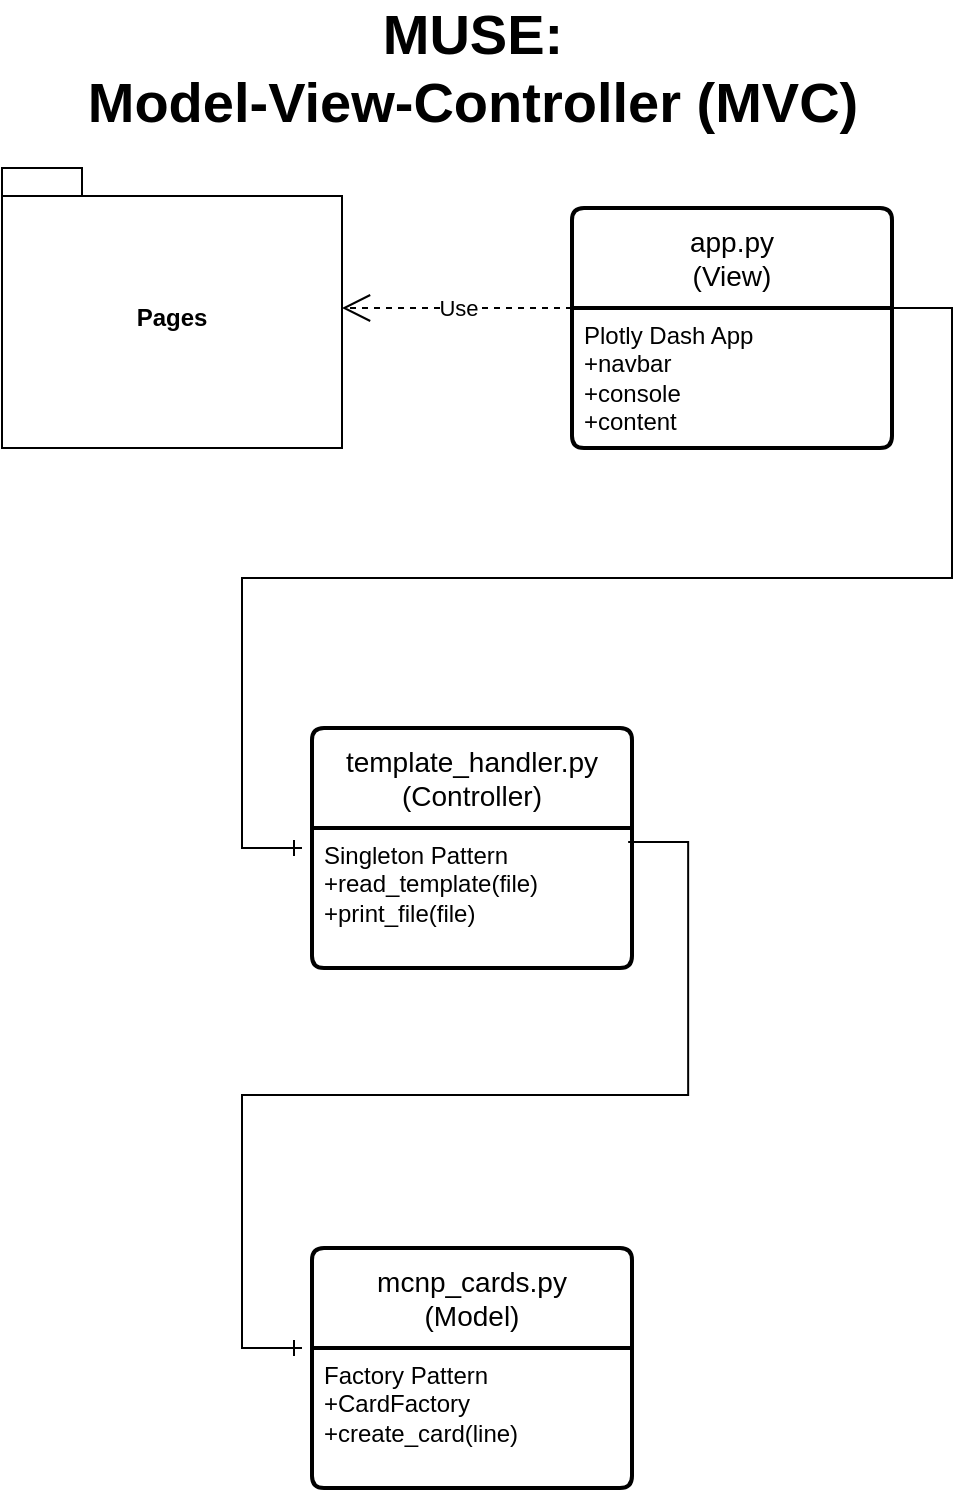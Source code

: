 <mxfile version="21.6.2" type="device">
  <diagram id="R2lEEEUBdFMjLlhIrx00" name="Page-1">
    <mxGraphModel dx="1434" dy="764" grid="1" gridSize="10" guides="1" tooltips="1" connect="1" arrows="1" fold="1" page="1" pageScale="1" pageWidth="850" pageHeight="1100" math="0" shadow="0" extFonts="Permanent Marker^https://fonts.googleapis.com/css?family=Permanent+Marker">
      <root>
        <mxCell id="0" />
        <mxCell id="1" parent="0" />
        <mxCell id="fxwZcj2PUqoYgcduFll7-1" value="app.py&lt;br&gt;(View)" style="swimlane;childLayout=stackLayout;horizontal=1;startSize=50;horizontalStack=0;rounded=1;fontSize=14;fontStyle=0;strokeWidth=2;resizeParent=0;resizeLast=1;shadow=0;dashed=0;align=center;arcSize=4;whiteSpace=wrap;html=1;" parent="1" vertex="1">
          <mxGeometry x="475" y="140" width="160" height="120" as="geometry">
            <mxRectangle x="345" y="200" width="80" height="50" as="alternateBounds" />
          </mxGeometry>
        </mxCell>
        <mxCell id="fxwZcj2PUqoYgcduFll7-2" value="Plotly Dash App&lt;br&gt;+navbar&lt;br&gt;+console&lt;br&gt;+content" style="align=left;strokeColor=none;fillColor=none;spacingLeft=4;fontSize=12;verticalAlign=top;resizable=0;rotatable=0;part=1;html=1;" parent="fxwZcj2PUqoYgcduFll7-1" vertex="1">
          <mxGeometry y="50" width="160" height="70" as="geometry" />
        </mxCell>
        <mxCell id="fxwZcj2PUqoYgcduFll7-3" value="template_handler.py&lt;br&gt;(Controller)" style="swimlane;childLayout=stackLayout;horizontal=1;startSize=50;horizontalStack=0;rounded=1;fontSize=14;fontStyle=0;strokeWidth=2;resizeParent=0;resizeLast=1;shadow=0;dashed=0;align=center;arcSize=4;whiteSpace=wrap;html=1;" parent="1" vertex="1">
          <mxGeometry x="345" y="400" width="160" height="120" as="geometry" />
        </mxCell>
        <mxCell id="fxwZcj2PUqoYgcduFll7-8" value="" style="edgeStyle=entityRelationEdgeStyle;fontSize=12;html=1;endArrow=ERone;endFill=1;rounded=0;exitX=0.988;exitY=0.1;exitDx=0;exitDy=0;exitPerimeter=0;" parent="fxwZcj2PUqoYgcduFll7-3" source="fxwZcj2PUqoYgcduFll7-4" edge="1">
          <mxGeometry width="100" height="100" relative="1" as="geometry">
            <mxPoint x="-95" y="60" as="sourcePoint" />
            <mxPoint x="-5" y="310" as="targetPoint" />
          </mxGeometry>
        </mxCell>
        <mxCell id="fxwZcj2PUqoYgcduFll7-4" value="Singleton Pattern&lt;br&gt;+read_template(file)&lt;br&gt;+print_file(file)" style="align=left;strokeColor=none;fillColor=none;spacingLeft=4;fontSize=12;verticalAlign=top;resizable=0;rotatable=0;part=1;html=1;" parent="fxwZcj2PUqoYgcduFll7-3" vertex="1">
          <mxGeometry y="50" width="160" height="70" as="geometry" />
        </mxCell>
        <mxCell id="fxwZcj2PUqoYgcduFll7-5" value="mcnp_cards.py&lt;br&gt;(Model)" style="swimlane;childLayout=stackLayout;horizontal=1;startSize=50;horizontalStack=0;rounded=1;fontSize=14;fontStyle=0;strokeWidth=2;resizeParent=0;resizeLast=1;shadow=0;dashed=0;align=center;arcSize=4;whiteSpace=wrap;html=1;" parent="1" vertex="1">
          <mxGeometry x="345" y="660" width="160" height="120" as="geometry" />
        </mxCell>
        <mxCell id="fxwZcj2PUqoYgcduFll7-6" value="Factory Pattern&lt;br&gt;+CardFactory&lt;br&gt;+create_card(line)" style="align=left;strokeColor=none;fillColor=none;spacingLeft=4;fontSize=12;verticalAlign=top;resizable=0;rotatable=0;part=1;html=1;" parent="fxwZcj2PUqoYgcduFll7-5" vertex="1">
          <mxGeometry y="50" width="160" height="70" as="geometry" />
        </mxCell>
        <mxCell id="fxwZcj2PUqoYgcduFll7-9" value="" style="edgeStyle=entityRelationEdgeStyle;fontSize=12;html=1;endArrow=ERone;endFill=1;rounded=0;exitX=1;exitY=0;exitDx=0;exitDy=0;" parent="1" source="fxwZcj2PUqoYgcduFll7-2" edge="1">
          <mxGeometry width="100" height="100" relative="1" as="geometry">
            <mxPoint x="300" y="330" as="sourcePoint" />
            <mxPoint x="340" y="460" as="targetPoint" />
          </mxGeometry>
        </mxCell>
        <mxCell id="fxwZcj2PUqoYgcduFll7-10" value="MUSE:&lt;br style=&quot;font-size: 28px;&quot;&gt;Model-View-Controller (MVC)" style="text;strokeColor=none;fillColor=none;html=1;fontSize=28;fontStyle=1;verticalAlign=middle;align=center;" parent="1" vertex="1">
          <mxGeometry x="375" y="50" width="100" height="40" as="geometry" />
        </mxCell>
        <mxCell id="gKgYqYxnh0k2pv6W-GKP-1" value="Pages" style="shape=folder;fontStyle=1;spacingTop=10;tabWidth=40;tabHeight=14;tabPosition=left;html=1;whiteSpace=wrap;" parent="1" vertex="1">
          <mxGeometry x="190" y="120" width="170" height="140" as="geometry" />
        </mxCell>
        <mxCell id="gKgYqYxnh0k2pv6W-GKP-3" value="Use" style="endArrow=open;endSize=12;dashed=1;html=1;rounded=0;exitX=0;exitY=0;exitDx=0;exitDy=0;" parent="1" source="fxwZcj2PUqoYgcduFll7-2" target="gKgYqYxnh0k2pv6W-GKP-1" edge="1">
          <mxGeometry width="160" relative="1" as="geometry">
            <mxPoint x="340" y="195" as="sourcePoint" />
            <mxPoint x="244" y="200" as="targetPoint" />
          </mxGeometry>
        </mxCell>
      </root>
    </mxGraphModel>
  </diagram>
</mxfile>
